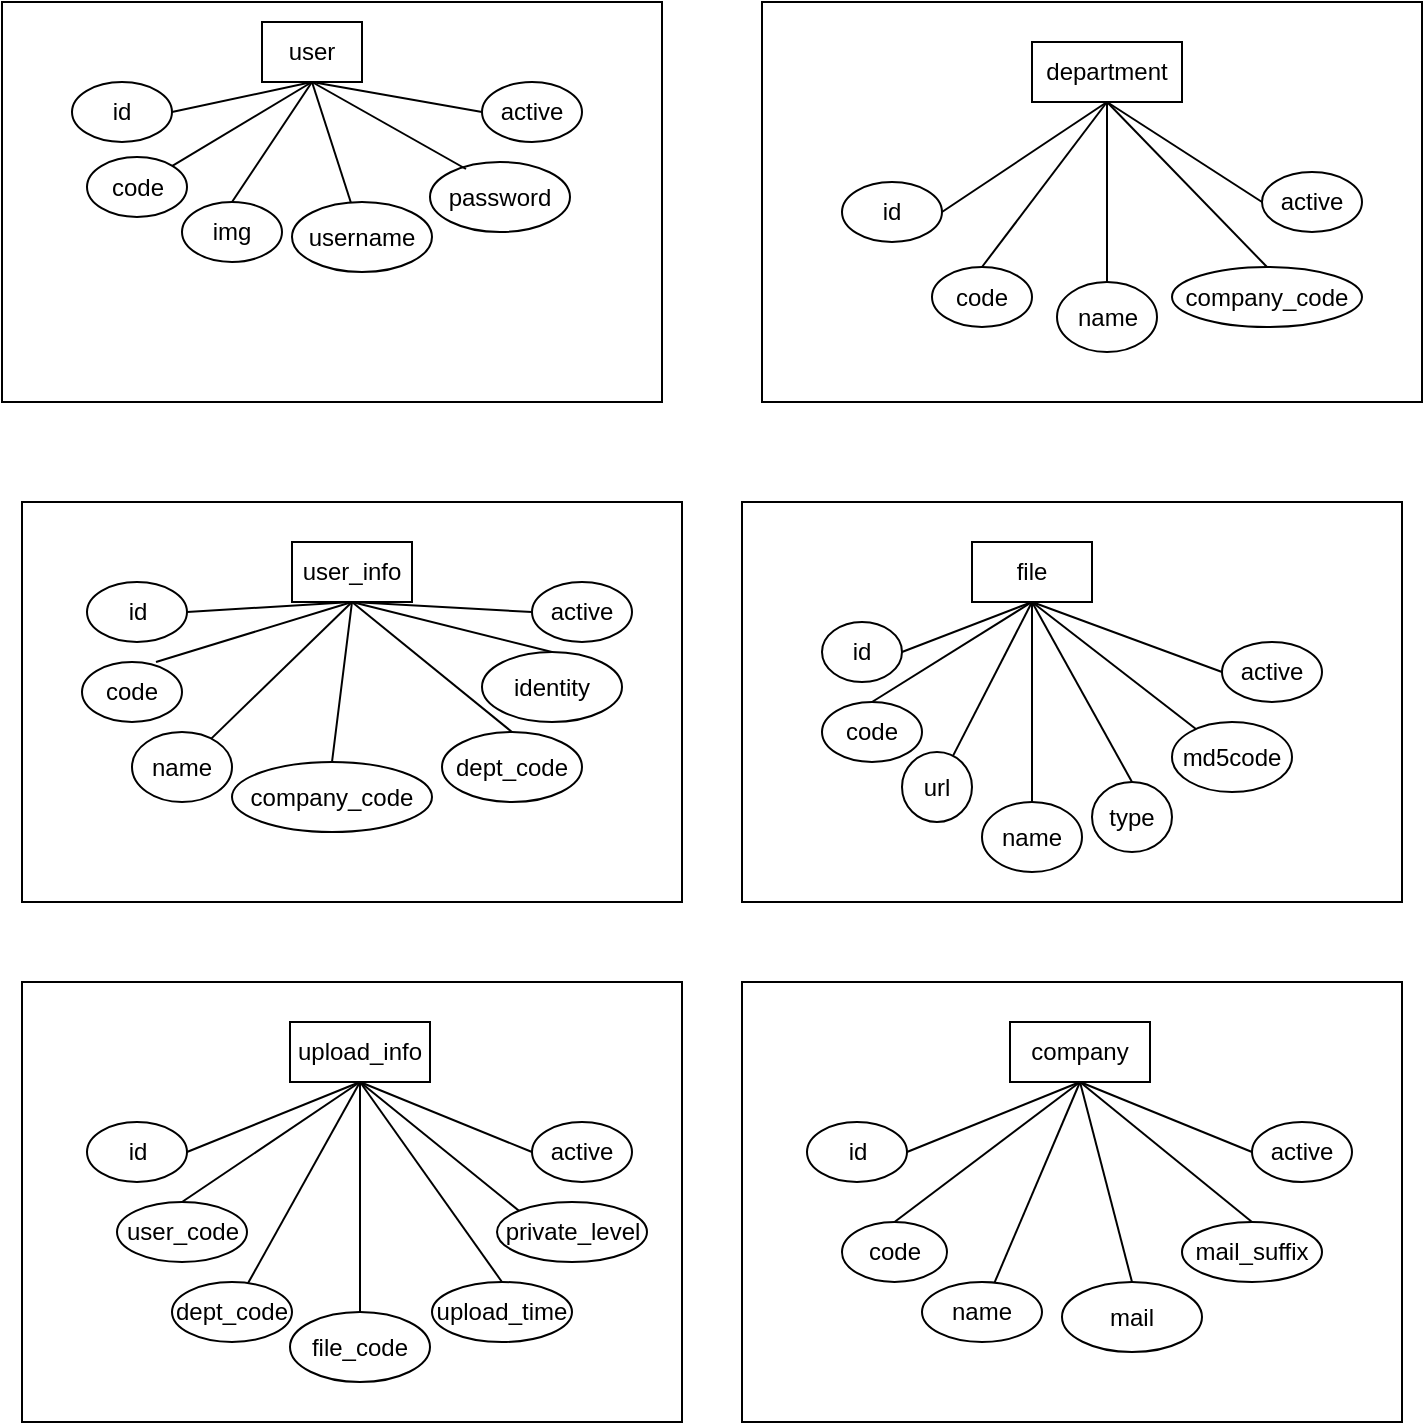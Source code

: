 <mxfile version="14.9.8" type="github">
  <diagram id="MFTdj9tiQ5QHWdpwkVMK" name="Page-1">
    <mxGraphModel dx="1422" dy="706" grid="1" gridSize="10" guides="1" tooltips="1" connect="1" arrows="1" fold="1" page="1" pageScale="1" pageWidth="827" pageHeight="1169" math="0" shadow="0">
      <root>
        <mxCell id="0" />
        <mxCell id="1" parent="0" />
        <mxCell id="12TylaKL8Qn4y9vim0oV-2" value="" style="rounded=0;whiteSpace=wrap;html=1;" parent="1" vertex="1">
          <mxGeometry x="90" y="60" width="330" height="200" as="geometry" />
        </mxCell>
        <mxCell id="12TylaKL8Qn4y9vim0oV-3" value="user" style="rounded=0;whiteSpace=wrap;html=1;" parent="1" vertex="1">
          <mxGeometry x="220" y="70" width="50" height="30" as="geometry" />
        </mxCell>
        <mxCell id="12TylaKL8Qn4y9vim0oV-4" value="id" style="ellipse;whiteSpace=wrap;html=1;" parent="1" vertex="1">
          <mxGeometry x="125" y="100" width="50" height="30" as="geometry" />
        </mxCell>
        <mxCell id="12TylaKL8Qn4y9vim0oV-5" value="code" style="ellipse;whiteSpace=wrap;html=1;" parent="1" vertex="1">
          <mxGeometry x="132.5" y="137.5" width="50" height="30" as="geometry" />
        </mxCell>
        <mxCell id="12TylaKL8Qn4y9vim0oV-6" value="username" style="ellipse;whiteSpace=wrap;html=1;" parent="1" vertex="1">
          <mxGeometry x="235" y="160" width="70" height="35" as="geometry" />
        </mxCell>
        <mxCell id="12TylaKL8Qn4y9vim0oV-9" value="password" style="ellipse;whiteSpace=wrap;html=1;" parent="1" vertex="1">
          <mxGeometry x="304" y="140" width="70" height="35" as="geometry" />
        </mxCell>
        <mxCell id="12TylaKL8Qn4y9vim0oV-10" value="active" style="ellipse;whiteSpace=wrap;html=1;" parent="1" vertex="1">
          <mxGeometry x="330" y="100" width="50" height="30" as="geometry" />
        </mxCell>
        <mxCell id="12TylaKL8Qn4y9vim0oV-14" value="" style="endArrow=none;html=1;rounded=0;exitX=1;exitY=0.5;exitDx=0;exitDy=0;entryX=0.5;entryY=1;entryDx=0;entryDy=0;" parent="1" source="12TylaKL8Qn4y9vim0oV-4" target="12TylaKL8Qn4y9vim0oV-3" edge="1">
          <mxGeometry width="50" height="50" relative="1" as="geometry">
            <mxPoint x="160" y="130" as="sourcePoint" />
            <mxPoint x="210" y="80" as="targetPoint" />
          </mxGeometry>
        </mxCell>
        <mxCell id="12TylaKL8Qn4y9vim0oV-15" value="" style="endArrow=none;html=1;rounded=0;exitX=1;exitY=0;exitDx=0;exitDy=0;entryX=0.5;entryY=1;entryDx=0;entryDy=0;" parent="1" source="12TylaKL8Qn4y9vim0oV-5" target="12TylaKL8Qn4y9vim0oV-3" edge="1">
          <mxGeometry width="50" height="50" relative="1" as="geometry">
            <mxPoint x="170" y="147.5" as="sourcePoint" />
            <mxPoint x="240" y="105" as="targetPoint" />
          </mxGeometry>
        </mxCell>
        <mxCell id="12TylaKL8Qn4y9vim0oV-16" value="" style="endArrow=none;html=1;rounded=0;entryX=0.5;entryY=1;entryDx=0;entryDy=0;" parent="1" source="12TylaKL8Qn4y9vim0oV-6" target="12TylaKL8Qn4y9vim0oV-3" edge="1">
          <mxGeometry width="50" height="50" relative="1" as="geometry">
            <mxPoint x="180" y="157.5" as="sourcePoint" />
            <mxPoint x="250" y="115" as="targetPoint" />
          </mxGeometry>
        </mxCell>
        <mxCell id="12TylaKL8Qn4y9vim0oV-17" value="" style="endArrow=none;html=1;rounded=0;exitX=0.257;exitY=0.1;exitDx=0;exitDy=0;entryX=0.5;entryY=1;entryDx=0;entryDy=0;exitPerimeter=0;" parent="1" source="12TylaKL8Qn4y9vim0oV-9" target="12TylaKL8Qn4y9vim0oV-3" edge="1">
          <mxGeometry width="50" height="50" relative="1" as="geometry">
            <mxPoint x="190" y="167.5" as="sourcePoint" />
            <mxPoint x="250" y="110" as="targetPoint" />
          </mxGeometry>
        </mxCell>
        <mxCell id="12TylaKL8Qn4y9vim0oV-18" value="" style="endArrow=none;html=1;rounded=0;exitX=0;exitY=0.5;exitDx=0;exitDy=0;entryX=0.5;entryY=1;entryDx=0;entryDy=0;" parent="1" source="12TylaKL8Qn4y9vim0oV-10" target="12TylaKL8Qn4y9vim0oV-3" edge="1">
          <mxGeometry width="50" height="50" relative="1" as="geometry">
            <mxPoint x="200" y="177.5" as="sourcePoint" />
            <mxPoint x="255" y="110" as="targetPoint" />
          </mxGeometry>
        </mxCell>
        <mxCell id="12TylaKL8Qn4y9vim0oV-19" value="" style="rounded=0;whiteSpace=wrap;html=1;" parent="1" vertex="1">
          <mxGeometry x="100" y="310" width="330" height="200" as="geometry" />
        </mxCell>
        <mxCell id="12TylaKL8Qn4y9vim0oV-20" value="user_info" style="rounded=0;whiteSpace=wrap;html=1;" parent="1" vertex="1">
          <mxGeometry x="235" y="330" width="60" height="30" as="geometry" />
        </mxCell>
        <mxCell id="12TylaKL8Qn4y9vim0oV-21" value="id" style="ellipse;whiteSpace=wrap;html=1;" parent="1" vertex="1">
          <mxGeometry x="132.5" y="350" width="50" height="30" as="geometry" />
        </mxCell>
        <mxCell id="12TylaKL8Qn4y9vim0oV-22" value="code" style="ellipse;whiteSpace=wrap;html=1;" parent="1" vertex="1">
          <mxGeometry x="130" y="390" width="50" height="30" as="geometry" />
        </mxCell>
        <mxCell id="12TylaKL8Qn4y9vim0oV-23" value="name" style="ellipse;whiteSpace=wrap;html=1;" parent="1" vertex="1">
          <mxGeometry x="155" y="425" width="50" height="35" as="geometry" />
        </mxCell>
        <mxCell id="12TylaKL8Qn4y9vim0oV-24" value="identity" style="ellipse;whiteSpace=wrap;html=1;" parent="1" vertex="1">
          <mxGeometry x="330" y="385" width="70" height="35" as="geometry" />
        </mxCell>
        <mxCell id="12TylaKL8Qn4y9vim0oV-25" value="active" style="ellipse;whiteSpace=wrap;html=1;" parent="1" vertex="1">
          <mxGeometry x="355" y="350" width="50" height="30" as="geometry" />
        </mxCell>
        <mxCell id="12TylaKL8Qn4y9vim0oV-26" value="" style="endArrow=none;html=1;rounded=0;exitX=1;exitY=0.5;exitDx=0;exitDy=0;entryX=0.5;entryY=1;entryDx=0;entryDy=0;" parent="1" source="12TylaKL8Qn4y9vim0oV-21" target="12TylaKL8Qn4y9vim0oV-20" edge="1">
          <mxGeometry width="50" height="50" relative="1" as="geometry">
            <mxPoint x="170" y="380" as="sourcePoint" />
            <mxPoint x="220" y="330" as="targetPoint" />
          </mxGeometry>
        </mxCell>
        <mxCell id="12TylaKL8Qn4y9vim0oV-27" value="" style="endArrow=none;html=1;rounded=0;exitX=0.74;exitY=0;exitDx=0;exitDy=0;entryX=0.5;entryY=1;entryDx=0;entryDy=0;exitPerimeter=0;" parent="1" source="12TylaKL8Qn4y9vim0oV-22" target="12TylaKL8Qn4y9vim0oV-20" edge="1">
          <mxGeometry width="50" height="50" relative="1" as="geometry">
            <mxPoint x="180" y="397.5" as="sourcePoint" />
            <mxPoint x="250" y="355" as="targetPoint" />
          </mxGeometry>
        </mxCell>
        <mxCell id="12TylaKL8Qn4y9vim0oV-28" value="" style="endArrow=none;html=1;rounded=0;entryX=0.5;entryY=1;entryDx=0;entryDy=0;" parent="1" source="12TylaKL8Qn4y9vim0oV-23" target="12TylaKL8Qn4y9vim0oV-20" edge="1">
          <mxGeometry width="50" height="50" relative="1" as="geometry">
            <mxPoint x="190" y="407.5" as="sourcePoint" />
            <mxPoint x="260" y="365" as="targetPoint" />
          </mxGeometry>
        </mxCell>
        <mxCell id="12TylaKL8Qn4y9vim0oV-29" value="" style="endArrow=none;html=1;rounded=0;exitX=0.5;exitY=0;exitDx=0;exitDy=0;entryX=0.5;entryY=1;entryDx=0;entryDy=0;" parent="1" source="12TylaKL8Qn4y9vim0oV-24" target="12TylaKL8Qn4y9vim0oV-20" edge="1">
          <mxGeometry width="50" height="50" relative="1" as="geometry">
            <mxPoint x="200" y="417.5" as="sourcePoint" />
            <mxPoint x="260" y="360" as="targetPoint" />
          </mxGeometry>
        </mxCell>
        <mxCell id="12TylaKL8Qn4y9vim0oV-30" value="" style="endArrow=none;html=1;rounded=0;exitX=0;exitY=0.5;exitDx=0;exitDy=0;entryX=0.5;entryY=1;entryDx=0;entryDy=0;" parent="1" source="12TylaKL8Qn4y9vim0oV-25" target="12TylaKL8Qn4y9vim0oV-20" edge="1">
          <mxGeometry width="50" height="50" relative="1" as="geometry">
            <mxPoint x="210" y="427.5" as="sourcePoint" />
            <mxPoint x="265" y="360" as="targetPoint" />
          </mxGeometry>
        </mxCell>
        <mxCell id="12TylaKL8Qn4y9vim0oV-31" value="dept_code" style="ellipse;whiteSpace=wrap;html=1;" parent="1" vertex="1">
          <mxGeometry x="310" y="425" width="70" height="35" as="geometry" />
        </mxCell>
        <mxCell id="12TylaKL8Qn4y9vim0oV-32" value="" style="endArrow=none;html=1;rounded=0;exitX=0.5;exitY=0;exitDx=0;exitDy=0;entryX=0.5;entryY=1;entryDx=0;entryDy=0;" parent="1" source="12TylaKL8Qn4y9vim0oV-31" target="12TylaKL8Qn4y9vim0oV-20" edge="1">
          <mxGeometry width="50" height="50" relative="1" as="geometry">
            <mxPoint x="345" y="445" as="sourcePoint" />
            <mxPoint x="275" y="370" as="targetPoint" />
          </mxGeometry>
        </mxCell>
        <mxCell id="12TylaKL8Qn4y9vim0oV-33" value="" style="rounded=0;whiteSpace=wrap;html=1;" parent="1" vertex="1">
          <mxGeometry x="470" y="60" width="330" height="200" as="geometry" />
        </mxCell>
        <mxCell id="12TylaKL8Qn4y9vim0oV-34" value="department" style="rounded=0;whiteSpace=wrap;html=1;" parent="1" vertex="1">
          <mxGeometry x="605" y="80" width="75" height="30" as="geometry" />
        </mxCell>
        <mxCell id="12TylaKL8Qn4y9vim0oV-35" value="id" style="ellipse;whiteSpace=wrap;html=1;" parent="1" vertex="1">
          <mxGeometry x="510" y="150" width="50" height="30" as="geometry" />
        </mxCell>
        <mxCell id="12TylaKL8Qn4y9vim0oV-36" value="code" style="ellipse;whiteSpace=wrap;html=1;" parent="1" vertex="1">
          <mxGeometry x="555" y="192.5" width="50" height="30" as="geometry" />
        </mxCell>
        <mxCell id="12TylaKL8Qn4y9vim0oV-37" value="name" style="ellipse;whiteSpace=wrap;html=1;" parent="1" vertex="1">
          <mxGeometry x="617.5" y="200" width="50" height="35" as="geometry" />
        </mxCell>
        <mxCell id="12TylaKL8Qn4y9vim0oV-39" value="active" style="ellipse;whiteSpace=wrap;html=1;" parent="1" vertex="1">
          <mxGeometry x="720" y="145" width="50" height="30" as="geometry" />
        </mxCell>
        <mxCell id="12TylaKL8Qn4y9vim0oV-40" value="" style="endArrow=none;html=1;rounded=0;exitX=1;exitY=0.5;exitDx=0;exitDy=0;entryX=0.5;entryY=1;entryDx=0;entryDy=0;" parent="1" source="12TylaKL8Qn4y9vim0oV-35" target="12TylaKL8Qn4y9vim0oV-34" edge="1">
          <mxGeometry width="50" height="50" relative="1" as="geometry">
            <mxPoint x="540" y="130" as="sourcePoint" />
            <mxPoint x="590" y="80" as="targetPoint" />
          </mxGeometry>
        </mxCell>
        <mxCell id="12TylaKL8Qn4y9vim0oV-41" value="" style="endArrow=none;html=1;rounded=0;exitX=0.5;exitY=0;exitDx=0;exitDy=0;entryX=0.5;entryY=1;entryDx=0;entryDy=0;" parent="1" source="12TylaKL8Qn4y9vim0oV-36" target="12TylaKL8Qn4y9vim0oV-34" edge="1">
          <mxGeometry width="50" height="50" relative="1" as="geometry">
            <mxPoint x="550" y="147.5" as="sourcePoint" />
            <mxPoint x="620" y="105" as="targetPoint" />
          </mxGeometry>
        </mxCell>
        <mxCell id="12TylaKL8Qn4y9vim0oV-42" value="" style="endArrow=none;html=1;rounded=0;entryX=0.5;entryY=1;entryDx=0;entryDy=0;" parent="1" source="12TylaKL8Qn4y9vim0oV-37" target="12TylaKL8Qn4y9vim0oV-34" edge="1">
          <mxGeometry width="50" height="50" relative="1" as="geometry">
            <mxPoint x="560" y="157.5" as="sourcePoint" />
            <mxPoint x="630" y="115" as="targetPoint" />
          </mxGeometry>
        </mxCell>
        <mxCell id="12TylaKL8Qn4y9vim0oV-44" value="" style="endArrow=none;html=1;rounded=0;exitX=0;exitY=0.5;exitDx=0;exitDy=0;entryX=0.5;entryY=1;entryDx=0;entryDy=0;" parent="1" source="12TylaKL8Qn4y9vim0oV-39" target="12TylaKL8Qn4y9vim0oV-34" edge="1">
          <mxGeometry width="50" height="50" relative="1" as="geometry">
            <mxPoint x="580" y="177.5" as="sourcePoint" />
            <mxPoint x="635" y="110" as="targetPoint" />
          </mxGeometry>
        </mxCell>
        <mxCell id="12TylaKL8Qn4y9vim0oV-49" value="" style="rounded=0;whiteSpace=wrap;html=1;" parent="1" vertex="1">
          <mxGeometry x="460" y="310" width="330" height="200" as="geometry" />
        </mxCell>
        <mxCell id="12TylaKL8Qn4y9vim0oV-50" value="file" style="rounded=0;whiteSpace=wrap;html=1;" parent="1" vertex="1">
          <mxGeometry x="575" y="330" width="60" height="30" as="geometry" />
        </mxCell>
        <mxCell id="12TylaKL8Qn4y9vim0oV-51" value="id" style="ellipse;whiteSpace=wrap;html=1;" parent="1" vertex="1">
          <mxGeometry x="500" y="370" width="40" height="30" as="geometry" />
        </mxCell>
        <mxCell id="12TylaKL8Qn4y9vim0oV-52" value="code" style="ellipse;whiteSpace=wrap;html=1;" parent="1" vertex="1">
          <mxGeometry x="500" y="410" width="50" height="30" as="geometry" />
        </mxCell>
        <mxCell id="12TylaKL8Qn4y9vim0oV-53" value="url" style="ellipse;whiteSpace=wrap;html=1;" parent="1" vertex="1">
          <mxGeometry x="540" y="435" width="35" height="35" as="geometry" />
        </mxCell>
        <mxCell id="12TylaKL8Qn4y9vim0oV-54" value="type" style="ellipse;whiteSpace=wrap;html=1;" parent="1" vertex="1">
          <mxGeometry x="635" y="450" width="40" height="35" as="geometry" />
        </mxCell>
        <mxCell id="12TylaKL8Qn4y9vim0oV-55" value="active" style="ellipse;whiteSpace=wrap;html=1;" parent="1" vertex="1">
          <mxGeometry x="700" y="380" width="50" height="30" as="geometry" />
        </mxCell>
        <mxCell id="12TylaKL8Qn4y9vim0oV-56" value="" style="endArrow=none;html=1;rounded=0;exitX=1;exitY=0.5;exitDx=0;exitDy=0;entryX=0.5;entryY=1;entryDx=0;entryDy=0;" parent="1" source="12TylaKL8Qn4y9vim0oV-51" target="12TylaKL8Qn4y9vim0oV-50" edge="1">
          <mxGeometry width="50" height="50" relative="1" as="geometry">
            <mxPoint x="530" y="380" as="sourcePoint" />
            <mxPoint x="580" y="330" as="targetPoint" />
          </mxGeometry>
        </mxCell>
        <mxCell id="12TylaKL8Qn4y9vim0oV-57" value="" style="endArrow=none;html=1;rounded=0;exitX=0.5;exitY=0;exitDx=0;exitDy=0;entryX=0.5;entryY=1;entryDx=0;entryDy=0;" parent="1" source="12TylaKL8Qn4y9vim0oV-52" target="12TylaKL8Qn4y9vim0oV-50" edge="1">
          <mxGeometry width="50" height="50" relative="1" as="geometry">
            <mxPoint x="540" y="397.5" as="sourcePoint" />
            <mxPoint x="610" y="355" as="targetPoint" />
          </mxGeometry>
        </mxCell>
        <mxCell id="12TylaKL8Qn4y9vim0oV-58" value="" style="endArrow=none;html=1;rounded=0;entryX=0.5;entryY=1;entryDx=0;entryDy=0;" parent="1" source="12TylaKL8Qn4y9vim0oV-53" target="12TylaKL8Qn4y9vim0oV-50" edge="1">
          <mxGeometry width="50" height="50" relative="1" as="geometry">
            <mxPoint x="550" y="407.5" as="sourcePoint" />
            <mxPoint x="620" y="365" as="targetPoint" />
          </mxGeometry>
        </mxCell>
        <mxCell id="12TylaKL8Qn4y9vim0oV-59" value="" style="endArrow=none;html=1;rounded=0;exitX=0.5;exitY=0;exitDx=0;exitDy=0;entryX=0.5;entryY=1;entryDx=0;entryDy=0;" parent="1" source="12TylaKL8Qn4y9vim0oV-54" target="12TylaKL8Qn4y9vim0oV-50" edge="1">
          <mxGeometry width="50" height="50" relative="1" as="geometry">
            <mxPoint x="560" y="417.5" as="sourcePoint" />
            <mxPoint x="620" y="360" as="targetPoint" />
          </mxGeometry>
        </mxCell>
        <mxCell id="12TylaKL8Qn4y9vim0oV-60" value="" style="endArrow=none;html=1;rounded=0;exitX=0;exitY=0.5;exitDx=0;exitDy=0;entryX=0.5;entryY=1;entryDx=0;entryDy=0;" parent="1" source="12TylaKL8Qn4y9vim0oV-55" target="12TylaKL8Qn4y9vim0oV-50" edge="1">
          <mxGeometry width="50" height="50" relative="1" as="geometry">
            <mxPoint x="570" y="427.5" as="sourcePoint" />
            <mxPoint x="625" y="360" as="targetPoint" />
          </mxGeometry>
        </mxCell>
        <mxCell id="12TylaKL8Qn4y9vim0oV-61" value="name" style="ellipse;whiteSpace=wrap;html=1;" parent="1" vertex="1">
          <mxGeometry x="580" y="460" width="50" height="35" as="geometry" />
        </mxCell>
        <mxCell id="12TylaKL8Qn4y9vim0oV-62" value="" style="endArrow=none;html=1;rounded=0;exitX=0.5;exitY=0;exitDx=0;exitDy=0;entryX=0.5;entryY=1;entryDx=0;entryDy=0;" parent="1" source="12TylaKL8Qn4y9vim0oV-61" target="12TylaKL8Qn4y9vim0oV-50" edge="1">
          <mxGeometry width="50" height="50" relative="1" as="geometry">
            <mxPoint x="705" y="445" as="sourcePoint" />
            <mxPoint x="635" y="370" as="targetPoint" />
          </mxGeometry>
        </mxCell>
        <mxCell id="12TylaKL8Qn4y9vim0oV-64" value="md5code" style="ellipse;whiteSpace=wrap;html=1;" parent="1" vertex="1">
          <mxGeometry x="675" y="420" width="60" height="35" as="geometry" />
        </mxCell>
        <mxCell id="12TylaKL8Qn4y9vim0oV-65" value="" style="endArrow=none;html=1;rounded=0;entryX=0.5;entryY=1;entryDx=0;entryDy=0;" parent="1" source="12TylaKL8Qn4y9vim0oV-64" target="12TylaKL8Qn4y9vim0oV-50" edge="1">
          <mxGeometry width="50" height="50" relative="1" as="geometry">
            <mxPoint x="710" y="405" as="sourcePoint" />
            <mxPoint x="615" y="370" as="targetPoint" />
          </mxGeometry>
        </mxCell>
        <mxCell id="12TylaKL8Qn4y9vim0oV-67" value="" style="rounded=0;whiteSpace=wrap;html=1;" parent="1" vertex="1">
          <mxGeometry x="100" y="550" width="330" height="220" as="geometry" />
        </mxCell>
        <mxCell id="12TylaKL8Qn4y9vim0oV-68" value="upload_info" style="rounded=0;whiteSpace=wrap;html=1;" parent="1" vertex="1">
          <mxGeometry x="234" y="570" width="70" height="30" as="geometry" />
        </mxCell>
        <mxCell id="12TylaKL8Qn4y9vim0oV-69" value="id" style="ellipse;whiteSpace=wrap;html=1;" parent="1" vertex="1">
          <mxGeometry x="132.5" y="620" width="50" height="30" as="geometry" />
        </mxCell>
        <mxCell id="12TylaKL8Qn4y9vim0oV-70" value="user_code" style="ellipse;whiteSpace=wrap;html=1;" parent="1" vertex="1">
          <mxGeometry x="147.5" y="660" width="65" height="30" as="geometry" />
        </mxCell>
        <mxCell id="12TylaKL8Qn4y9vim0oV-71" value="dept_code" style="ellipse;whiteSpace=wrap;html=1;" parent="1" vertex="1">
          <mxGeometry x="175" y="700" width="60" height="30" as="geometry" />
        </mxCell>
        <mxCell id="12TylaKL8Qn4y9vim0oV-72" value="upload_time" style="ellipse;whiteSpace=wrap;html=1;" parent="1" vertex="1">
          <mxGeometry x="305" y="700" width="70" height="30" as="geometry" />
        </mxCell>
        <mxCell id="12TylaKL8Qn4y9vim0oV-73" value="active" style="ellipse;whiteSpace=wrap;html=1;" parent="1" vertex="1">
          <mxGeometry x="355" y="620" width="50" height="30" as="geometry" />
        </mxCell>
        <mxCell id="12TylaKL8Qn4y9vim0oV-74" value="" style="endArrow=none;html=1;rounded=0;exitX=1;exitY=0.5;exitDx=0;exitDy=0;entryX=0.5;entryY=1;entryDx=0;entryDy=0;" parent="1" source="12TylaKL8Qn4y9vim0oV-69" target="12TylaKL8Qn4y9vim0oV-68" edge="1">
          <mxGeometry width="50" height="50" relative="1" as="geometry">
            <mxPoint x="170" y="620" as="sourcePoint" />
            <mxPoint x="220" y="570" as="targetPoint" />
          </mxGeometry>
        </mxCell>
        <mxCell id="12TylaKL8Qn4y9vim0oV-75" value="" style="endArrow=none;html=1;rounded=0;exitX=0.5;exitY=0;exitDx=0;exitDy=0;entryX=0.5;entryY=1;entryDx=0;entryDy=0;" parent="1" source="12TylaKL8Qn4y9vim0oV-70" target="12TylaKL8Qn4y9vim0oV-68" edge="1">
          <mxGeometry width="50" height="50" relative="1" as="geometry">
            <mxPoint x="180" y="637.5" as="sourcePoint" />
            <mxPoint x="250" y="595" as="targetPoint" />
          </mxGeometry>
        </mxCell>
        <mxCell id="12TylaKL8Qn4y9vim0oV-76" value="" style="endArrow=none;html=1;rounded=0;entryX=0.5;entryY=1;entryDx=0;entryDy=0;" parent="1" source="12TylaKL8Qn4y9vim0oV-71" target="12TylaKL8Qn4y9vim0oV-68" edge="1">
          <mxGeometry width="50" height="50" relative="1" as="geometry">
            <mxPoint x="190" y="647.5" as="sourcePoint" />
            <mxPoint x="260" y="605" as="targetPoint" />
          </mxGeometry>
        </mxCell>
        <mxCell id="12TylaKL8Qn4y9vim0oV-77" value="" style="endArrow=none;html=1;rounded=0;exitX=0.5;exitY=0;exitDx=0;exitDy=0;entryX=0.5;entryY=1;entryDx=0;entryDy=0;" parent="1" source="12TylaKL8Qn4y9vim0oV-72" target="12TylaKL8Qn4y9vim0oV-68" edge="1">
          <mxGeometry width="50" height="50" relative="1" as="geometry">
            <mxPoint x="200" y="657.5" as="sourcePoint" />
            <mxPoint x="260" y="600" as="targetPoint" />
          </mxGeometry>
        </mxCell>
        <mxCell id="12TylaKL8Qn4y9vim0oV-78" value="" style="endArrow=none;html=1;rounded=0;exitX=0;exitY=0.5;exitDx=0;exitDy=0;entryX=0.5;entryY=1;entryDx=0;entryDy=0;" parent="1" source="12TylaKL8Qn4y9vim0oV-73" target="12TylaKL8Qn4y9vim0oV-68" edge="1">
          <mxGeometry width="50" height="50" relative="1" as="geometry">
            <mxPoint x="210" y="667.5" as="sourcePoint" />
            <mxPoint x="265" y="600" as="targetPoint" />
          </mxGeometry>
        </mxCell>
        <mxCell id="12TylaKL8Qn4y9vim0oV-79" value="file_code" style="ellipse;whiteSpace=wrap;html=1;" parent="1" vertex="1">
          <mxGeometry x="234" y="715" width="70" height="35" as="geometry" />
        </mxCell>
        <mxCell id="12TylaKL8Qn4y9vim0oV-80" value="" style="endArrow=none;html=1;rounded=0;exitX=0.5;exitY=0;exitDx=0;exitDy=0;entryX=0.5;entryY=1;entryDx=0;entryDy=0;" parent="1" source="12TylaKL8Qn4y9vim0oV-79" target="12TylaKL8Qn4y9vim0oV-68" edge="1">
          <mxGeometry width="50" height="50" relative="1" as="geometry">
            <mxPoint x="345" y="685" as="sourcePoint" />
            <mxPoint x="275" y="610" as="targetPoint" />
          </mxGeometry>
        </mxCell>
        <mxCell id="12TylaKL8Qn4y9vim0oV-81" value="private_level" style="ellipse;whiteSpace=wrap;html=1;" parent="1" vertex="1">
          <mxGeometry x="337.5" y="660" width="75" height="30" as="geometry" />
        </mxCell>
        <mxCell id="12TylaKL8Qn4y9vim0oV-82" value="" style="endArrow=none;html=1;rounded=0;exitX=0;exitY=0;exitDx=0;exitDy=0;entryX=0.5;entryY=1;entryDx=0;entryDy=0;" parent="1" source="12TylaKL8Qn4y9vim0oV-81" target="12TylaKL8Qn4y9vim0oV-68" edge="1">
          <mxGeometry width="50" height="50" relative="1" as="geometry">
            <mxPoint x="365" y="645" as="sourcePoint" />
            <mxPoint x="285" y="610" as="targetPoint" />
          </mxGeometry>
        </mxCell>
        <mxCell id="R7Ycnd9BITaU_u3j1tQD-2" value="img" style="ellipse;whiteSpace=wrap;html=1;" parent="1" vertex="1">
          <mxGeometry x="180" y="160" width="50" height="30" as="geometry" />
        </mxCell>
        <mxCell id="R7Ycnd9BITaU_u3j1tQD-3" value="" style="endArrow=none;html=1;rounded=0;exitX=0.5;exitY=0;exitDx=0;exitDy=0;entryX=0.5;entryY=1;entryDx=0;entryDy=0;" parent="1" source="R7Ycnd9BITaU_u3j1tQD-2" target="12TylaKL8Qn4y9vim0oV-3" edge="1">
          <mxGeometry width="50" height="50" relative="1" as="geometry">
            <mxPoint x="172.678" y="184.393" as="sourcePoint" />
            <mxPoint x="265" y="120" as="targetPoint" />
          </mxGeometry>
        </mxCell>
        <mxCell id="R7Ycnd9BITaU_u3j1tQD-5" value="company_code" style="ellipse;whiteSpace=wrap;html=1;" parent="1" vertex="1">
          <mxGeometry x="675" y="192.5" width="95" height="30" as="geometry" />
        </mxCell>
        <mxCell id="R7Ycnd9BITaU_u3j1tQD-6" value="" style="endArrow=none;html=1;rounded=0;exitX=0.5;exitY=0;exitDx=0;exitDy=0;entryX=0.5;entryY=1;entryDx=0;entryDy=0;" parent="1" source="R7Ycnd9BITaU_u3j1tQD-5" target="12TylaKL8Qn4y9vim0oV-34" edge="1">
          <mxGeometry width="50" height="50" relative="1" as="geometry">
            <mxPoint x="730" y="170" as="sourcePoint" />
            <mxPoint x="652.5" y="120" as="targetPoint" />
          </mxGeometry>
        </mxCell>
        <mxCell id="R7Ycnd9BITaU_u3j1tQD-7" value="" style="rounded=0;whiteSpace=wrap;html=1;" parent="1" vertex="1">
          <mxGeometry x="460" y="550" width="330" height="220" as="geometry" />
        </mxCell>
        <mxCell id="R7Ycnd9BITaU_u3j1tQD-8" value="company" style="rounded=0;whiteSpace=wrap;html=1;" parent="1" vertex="1">
          <mxGeometry x="594" y="570" width="70" height="30" as="geometry" />
        </mxCell>
        <mxCell id="R7Ycnd9BITaU_u3j1tQD-9" value="id" style="ellipse;whiteSpace=wrap;html=1;" parent="1" vertex="1">
          <mxGeometry x="492.5" y="620" width="50" height="30" as="geometry" />
        </mxCell>
        <mxCell id="R7Ycnd9BITaU_u3j1tQD-10" value="code" style="ellipse;whiteSpace=wrap;html=1;" parent="1" vertex="1">
          <mxGeometry x="510" y="670" width="52.5" height="30" as="geometry" />
        </mxCell>
        <mxCell id="R7Ycnd9BITaU_u3j1tQD-11" value="name" style="ellipse;whiteSpace=wrap;html=1;" parent="1" vertex="1">
          <mxGeometry x="550" y="700" width="60" height="30" as="geometry" />
        </mxCell>
        <mxCell id="R7Ycnd9BITaU_u3j1tQD-12" value="mail_suffix" style="ellipse;whiteSpace=wrap;html=1;" parent="1" vertex="1">
          <mxGeometry x="680" y="670" width="70" height="30" as="geometry" />
        </mxCell>
        <mxCell id="R7Ycnd9BITaU_u3j1tQD-13" value="active" style="ellipse;whiteSpace=wrap;html=1;" parent="1" vertex="1">
          <mxGeometry x="715" y="620" width="50" height="30" as="geometry" />
        </mxCell>
        <mxCell id="R7Ycnd9BITaU_u3j1tQD-14" value="" style="endArrow=none;html=1;rounded=0;exitX=1;exitY=0.5;exitDx=0;exitDy=0;entryX=0.5;entryY=1;entryDx=0;entryDy=0;" parent="1" source="R7Ycnd9BITaU_u3j1tQD-9" target="R7Ycnd9BITaU_u3j1tQD-8" edge="1">
          <mxGeometry width="50" height="50" relative="1" as="geometry">
            <mxPoint x="530" y="620" as="sourcePoint" />
            <mxPoint x="580" y="570" as="targetPoint" />
          </mxGeometry>
        </mxCell>
        <mxCell id="R7Ycnd9BITaU_u3j1tQD-15" value="" style="endArrow=none;html=1;rounded=0;exitX=0.5;exitY=0;exitDx=0;exitDy=0;entryX=0.5;entryY=1;entryDx=0;entryDy=0;" parent="1" source="R7Ycnd9BITaU_u3j1tQD-10" target="R7Ycnd9BITaU_u3j1tQD-8" edge="1">
          <mxGeometry width="50" height="50" relative="1" as="geometry">
            <mxPoint x="540" y="637.5" as="sourcePoint" />
            <mxPoint x="610" y="595" as="targetPoint" />
          </mxGeometry>
        </mxCell>
        <mxCell id="R7Ycnd9BITaU_u3j1tQD-16" value="" style="endArrow=none;html=1;rounded=0;entryX=0.5;entryY=1;entryDx=0;entryDy=0;" parent="1" source="R7Ycnd9BITaU_u3j1tQD-11" target="R7Ycnd9BITaU_u3j1tQD-8" edge="1">
          <mxGeometry width="50" height="50" relative="1" as="geometry">
            <mxPoint x="550" y="647.5" as="sourcePoint" />
            <mxPoint x="620" y="605" as="targetPoint" />
          </mxGeometry>
        </mxCell>
        <mxCell id="R7Ycnd9BITaU_u3j1tQD-17" value="" style="endArrow=none;html=1;rounded=0;exitX=0.5;exitY=0;exitDx=0;exitDy=0;entryX=0.5;entryY=1;entryDx=0;entryDy=0;" parent="1" source="R7Ycnd9BITaU_u3j1tQD-12" target="R7Ycnd9BITaU_u3j1tQD-8" edge="1">
          <mxGeometry width="50" height="50" relative="1" as="geometry">
            <mxPoint x="560" y="657.5" as="sourcePoint" />
            <mxPoint x="620" y="600" as="targetPoint" />
          </mxGeometry>
        </mxCell>
        <mxCell id="R7Ycnd9BITaU_u3j1tQD-18" value="" style="endArrow=none;html=1;rounded=0;exitX=0;exitY=0.5;exitDx=0;exitDy=0;entryX=0.5;entryY=1;entryDx=0;entryDy=0;" parent="1" source="R7Ycnd9BITaU_u3j1tQD-13" target="R7Ycnd9BITaU_u3j1tQD-8" edge="1">
          <mxGeometry width="50" height="50" relative="1" as="geometry">
            <mxPoint x="570" y="667.5" as="sourcePoint" />
            <mxPoint x="625" y="600" as="targetPoint" />
          </mxGeometry>
        </mxCell>
        <mxCell id="R7Ycnd9BITaU_u3j1tQD-19" value="mail" style="ellipse;whiteSpace=wrap;html=1;" parent="1" vertex="1">
          <mxGeometry x="620" y="700" width="70" height="35" as="geometry" />
        </mxCell>
        <mxCell id="R7Ycnd9BITaU_u3j1tQD-20" value="" style="endArrow=none;html=1;rounded=0;exitX=0.5;exitY=0;exitDx=0;exitDy=0;entryX=0.5;entryY=1;entryDx=0;entryDy=0;" parent="1" source="R7Ycnd9BITaU_u3j1tQD-19" target="R7Ycnd9BITaU_u3j1tQD-8" edge="1">
          <mxGeometry width="50" height="50" relative="1" as="geometry">
            <mxPoint x="705" y="685" as="sourcePoint" />
            <mxPoint x="635" y="610" as="targetPoint" />
          </mxGeometry>
        </mxCell>
        <mxCell id="R7Ycnd9BITaU_u3j1tQD-23" value="company_code" style="ellipse;whiteSpace=wrap;html=1;" parent="1" vertex="1">
          <mxGeometry x="205" y="440" width="100" height="35" as="geometry" />
        </mxCell>
        <mxCell id="R7Ycnd9BITaU_u3j1tQD-28" value="" style="endArrow=none;html=1;rounded=0;exitX=0.5;exitY=0;exitDx=0;exitDy=0;entryX=0.5;entryY=1;entryDx=0;entryDy=0;" parent="1" source="R7Ycnd9BITaU_u3j1tQD-23" target="12TylaKL8Qn4y9vim0oV-20" edge="1">
          <mxGeometry width="50" height="50" relative="1" as="geometry">
            <mxPoint x="345" y="460" as="sourcePoint" />
            <mxPoint x="275" y="370" as="targetPoint" />
          </mxGeometry>
        </mxCell>
      </root>
    </mxGraphModel>
  </diagram>
</mxfile>

